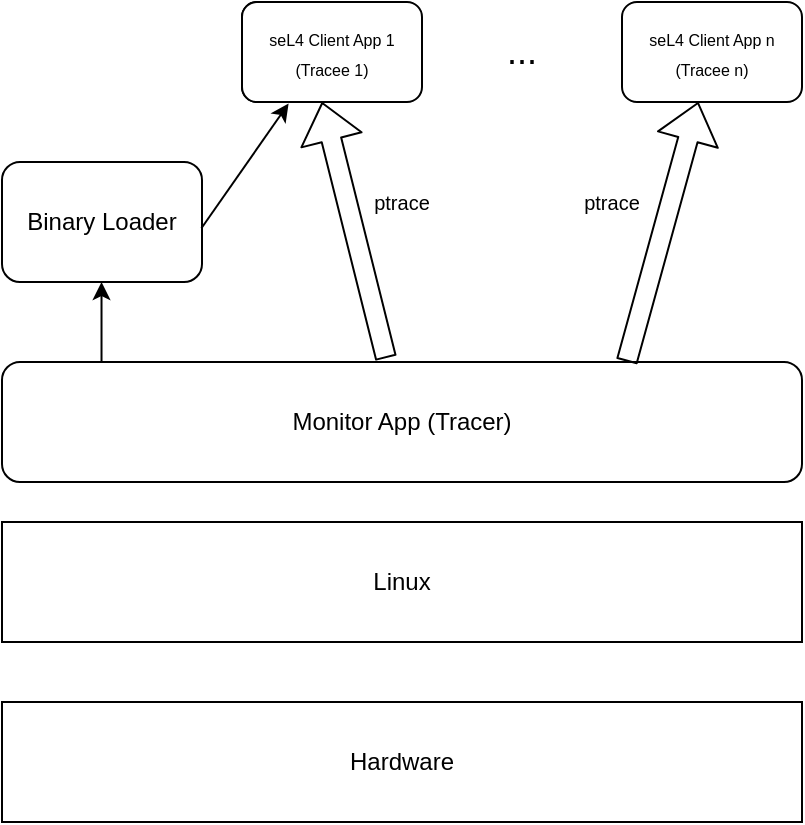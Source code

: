 <mxfile version="14.6.9" type="device"><diagram id="zfVFHoSF4CTN9CS5_xUi" name="Page-1"><mxGraphModel dx="734" dy="414" grid="1" gridSize="10" guides="1" tooltips="1" connect="1" arrows="1" fold="1" page="1" pageScale="1" pageWidth="850" pageHeight="1100" math="0" shadow="0"><root><mxCell id="0"/><mxCell id="1" parent="0"/><mxCell id="UE8tgz7V38hygL4Vp-BY-1" value="Monitor App (Tracer)" style="rounded=1;whiteSpace=wrap;html=1;" parent="1" vertex="1"><mxGeometry x="120" y="360" width="400" height="60" as="geometry"/></mxCell><mxCell id="UE8tgz7V38hygL4Vp-BY-2" value="Linux" style="rounded=0;whiteSpace=wrap;html=1;" parent="1" vertex="1"><mxGeometry x="120" y="440" width="400" height="60" as="geometry"/></mxCell><mxCell id="UE8tgz7V38hygL4Vp-BY-3" value="Hardware" style="rounded=0;whiteSpace=wrap;html=1;" parent="1" vertex="1"><mxGeometry x="120" y="530" width="400" height="60" as="geometry"/></mxCell><mxCell id="UE8tgz7V38hygL4Vp-BY-5" value="Binary Loader" style="rounded=1;whiteSpace=wrap;html=1;" parent="1" vertex="1"><mxGeometry x="120" y="260" width="100" height="60" as="geometry"/></mxCell><mxCell id="UE8tgz7V38hygL4Vp-BY-6" value="&lt;font style=&quot;font-size: 8px&quot;&gt;seL4 Client App1 (Tracee1)&lt;/font&gt;&lt;span style=&quot;color: rgba(0 , 0 , 0 , 0) ; font-family: monospace ; font-size: 0px&quot;&gt;%3CmxGraphModel%3E%3Croot%3E%3CmxCell%20id%3D%220%22%2F%3E%3CmxCell%20id%3D%221%22%20parent%3D%220%22%2F%3E%3CmxCell%20id%3D%222%22%20value%3D%22Binary%20Loder%22%20style%3D%22rounded%3D1%3BwhiteSpace%3Dwrap%3Bhtml%3D1%3B%22%20vertex%3D%221%22%20parent%3D%221%22%3E%3CmxGeometry%20x%3D%22280%22%20y%3D%22290%22%20width%3D%22150%22%20height%3D%2240%22%20as%3D%22geometry%22%2F%3E%3C%2FmxCell%3E%3CmxCell%20id%3D%223%22%20value%3D%22seL4%20Client%20App%20(Tracee)%22%20style%3D%22rounded%3D1%3BwhiteSpace%3Dwrap%3Bhtml%3D1%3B%22%20vertex%3D%221%22%20parent%3D%221%22%3E%3CmxGeometry%20x%3D%22280%22%20y%3D%22180%22%20width%3D%22150%22%20height%3D%2250%22%20as%3D%22geometry%22%2F%3E%3C%2FmxCell%3E%3CmxCell%20id%3D%224%22%20value%3D%22%22%20style%3D%22endArrow%3Dclassic%3Bhtml%3D1%3BentryX%3D0.466%3BentryY%3D1.016%3BentryDx%3D0%3BentryDy%3D0%3BentryPerimeter%3D0%3BexitX%3D0.467%3BexitY%3D0.007%3BexitDx%3D0%3BexitDy%3D0%3BexitPerimeter%3D0%3B%22%20edge%3D%221%22%20source%3D%222%22%20target%3D%223%22%20parent%3D%221%22%3E%3CmxGeometry%20width%3D%2250%22%20height%3D%2250%22%20relative%3D%221%22%20as%3D%22geometry%22%3E%3CmxPoint%20x%3D%22359%22%20y%3D%22290%22%20as%3D%22sourcePoint%22%2F%3E%3CmxPoint%20x%3D%22359.2%22%20y%3D%22233.8%22%20as%3D%22targetPoint%22%2F%3E%3C%2FmxGeometry%3E%3C%2FmxCell%3E%3C%2Froot%3E%3C%2FmxGraphModel%3E&lt;/span&gt;" style="rounded=1;whiteSpace=wrap;html=1;" parent="1" vertex="1"><mxGeometry x="240" y="180" width="50" height="50" as="geometry"/></mxCell><mxCell id="UE8tgz7V38hygL4Vp-BY-7" value="" style="endArrow=classic;html=1;entryX=0.466;entryY=1.016;entryDx=0;entryDy=0;entryPerimeter=0;exitX=0.997;exitY=0.552;exitDx=0;exitDy=0;exitPerimeter=0;" parent="1" source="UE8tgz7V38hygL4Vp-BY-5" target="UE8tgz7V38hygL4Vp-BY-6" edge="1"><mxGeometry width="50" height="50" relative="1" as="geometry"><mxPoint x="199" y="260" as="sourcePoint"/><mxPoint x="199.2" y="203.8" as="targetPoint"/></mxGeometry></mxCell><mxCell id="Ucl612g9BCSmGVaXGZpi-8" value="&lt;font style=&quot;font-size: 18px&quot;&gt;...&lt;/font&gt;" style="text;html=1;strokeColor=none;fillColor=none;align=center;verticalAlign=middle;whiteSpace=wrap;rounded=0;" parent="1" vertex="1"><mxGeometry x="350" y="195" width="60" height="20" as="geometry"/></mxCell><mxCell id="Ucl612g9BCSmGVaXGZpi-10" value="" style="endArrow=classic;html=1;" parent="1" edge="1"><mxGeometry width="50" height="50" relative="1" as="geometry"><mxPoint x="169.76" y="360" as="sourcePoint"/><mxPoint x="169.76" y="320" as="targetPoint"/></mxGeometry></mxCell><mxCell id="Ucl612g9BCSmGVaXGZpi-12" value="" style="shape=flexArrow;endArrow=classic;html=1;exitX=0.48;exitY=-0.032;exitDx=0;exitDy=0;exitPerimeter=0;" parent="1" source="UE8tgz7V38hygL4Vp-BY-1" edge="1"><mxGeometry width="50" height="50" relative="1" as="geometry"><mxPoint x="300" y="310" as="sourcePoint"/><mxPoint x="280" y="230" as="targetPoint"/></mxGeometry></mxCell><mxCell id="Ucl612g9BCSmGVaXGZpi-14" value="&lt;font style=&quot;font-size: 10px&quot;&gt;ptrace&lt;/font&gt;" style="text;html=1;strokeColor=none;fillColor=none;align=center;verticalAlign=middle;whiteSpace=wrap;rounded=0;" parent="1" vertex="1"><mxGeometry x="300" y="270" width="40" height="20" as="geometry"/></mxCell><mxCell id="Ucl612g9BCSmGVaXGZpi-15" value="&lt;font style=&quot;font-size: 8px&quot;&gt;seL4 Client App 1 (Tracee 1)&lt;/font&gt;&lt;span style=&quot;color: rgba(0 , 0 , 0 , 0) ; font-family: monospace ; font-size: 0px&quot;&gt;%3CmxGraphModel%3E%3Croot%3E%3CmxCell%20id%3D%220%22%2F%3E%3CmxCell%20id%3D%221%22%20parent%3D%220%22%2F%3E%3CmxCell%20id%3D%222%22%20value%3D%22Binary%20Loder%22%20style%3D%22rounded%3D1%3BwhiteSpace%3Dwrap%3Bhtml%3D1%3B%22%20vertex%3D%221%22%20parent%3D%221%22%3E%3CmxGeometry%20x%3D%22280%22%20y%3D%22290%22%20width%3D%22150%22%20height%3D%2240%22%20as%3D%22geometry%22%2F%3E%3C%2FmxCell%3E%3CmxCell%20id%3D%223%22%20value%3D%22seL4%20Client%20App%20(Tracee)%22%20style%3D%22rounded%3D1%3BwhiteSpace%3Dwrap%3Bhtml%3D1%3B%22%20vertex%3D%221%22%20parent%3D%221%22%3E%3CmxGeometry%20x%3D%22280%22%20y%3D%22180%22%20width%3D%22150%22%20height%3D%2250%22%20as%3D%22geometry%22%2F%3E%3C%2FmxCell%3E%3CmxCell%20id%3D%224%22%20value%3D%22%22%20style%3D%22endArrow%3Dclassic%3Bhtml%3D1%3BentryX%3D0.466%3BentryY%3D1.016%3BentryDx%3D0%3BentryDy%3D0%3BentryPerimeter%3D0%3BexitX%3D0.467%3BexitY%3D0.007%3BexitDx%3D0%3BexitDy%3D0%3BexitPerimeter%3D0%3B%22%20edge%3D%221%22%20source%3D%222%22%20target%3D%223%22%20parent%3D%221%22%3E%3CmxGeometry%20width%3D%2250%22%20height%3D%2250%22%20relative%3D%221%22%20as%3D%22geometry%22%3E%3CmxPoint%20x%3D%22359%22%20y%3D%22290%22%20as%3D%22sourcePoint%22%2F%3E%3CmxPoint%20x%3D%22359.2%22%20y%3D%22233.8%22%20as%3D%22targetPoint%22%2F%3E%3C%2FmxGeometry%3E%3C%2FmxCell%3E%3C%2Froot%3E%3C%2FmxGraphModel%3E&lt;/span&gt;" style="rounded=1;whiteSpace=wrap;html=1;" parent="1" vertex="1"><mxGeometry x="240" y="180" width="90" height="50" as="geometry"/></mxCell><mxCell id="Ucl612g9BCSmGVaXGZpi-7" value="&lt;font style=&quot;font-size: 8px&quot;&gt;seL4 Client App n (Tracee n)&lt;/font&gt;&lt;span style=&quot;color: rgba(0 , 0 , 0 , 0) ; font-family: monospace ; font-size: 0px&quot;&gt;%3CmxGraphModel%3E%3Croot%3E%3CmxCell%20id%3D%220%22%2F%3E%3CmxCell%20id%3D%221%22%20parent%3D%220%22%2F%3E%3CmxCell%20id%3D%222%22%20value%3D%22Binary%20Loder%22%20style%3D%22rounded%3D1%3BwhiteSpace%3Dwrap%3Bhtml%3D1%3B%22%20vertex%3D%221%22%20parent%3D%221%22%3E%3CmxGeometry%20x%3D%22280%22%20y%3D%22290%22%20width%3D%22150%22%20height%3D%2240%22%20as%3D%22geometry%22%2F%3E%3C%2FmxCell%3E%3CmxCell%20id%3D%223%22%20value%3D%22seL4%20Client%20App%20(Tracee)%22%20style%3D%22rounded%3D1%3BwhiteSpace%3Dwrap%3Bhtml%3D1%3B%22%20vertex%3D%221%22%20parent%3D%221%22%3E%3CmxGeometry%20x%3D%22280%22%20y%3D%22180%22%20width%3D%22150%22%20height%3D%2250%22%20as%3D%22geometry%22%2F%3E%3C%2FmxCell%3E%3CmxCell%20id%3D%224%22%20value%3D%22%22%20style%3D%22endArrow%3Dclassic%3Bhtml%3D1%3BentryX%3D0.466%3BentryY%3D1.016%3BentryDx%3D0%3BentryDy%3D0%3BentryPerimeter%3D0%3BexitX%3D0.467%3BexitY%3D0.007%3BexitDx%3D0%3BexitDy%3D0%3BexitPerimeter%3D0%3B%22%20edge%3D%221%22%20source%3D%222%22%20target%3D%223%22%20parent%3D%221%22%3E%3CmxGeometry%20width%3D%2250%22%20height%3D%2250%22%20relative%3D%221%22%20as%3D%22geometry%22%3E%3CmxPoint%20x%3D%22359%22%20y%3D%22290%22%20as%3D%22sourcePoint%22%2F%3E%3CmxPoint%20x%3D%22359.2%22%20y%3D%22233.8%22%20as%3D%22targetPoint%22%2F%3E%3C%2FmxGeometry%3E%3C%2FmxCell%3E%3C%2Froot%3E%3C%2FmxGraphModel%3E&lt;/span&gt;" style="rounded=1;whiteSpace=wrap;html=1;gradientColor=#ffffff;" parent="1" vertex="1"><mxGeometry x="430" y="180" width="90" height="50" as="geometry"/></mxCell><mxCell id="Ucl612g9BCSmGVaXGZpi-16" value="" style="shape=flexArrow;endArrow=classic;html=1;exitX=0.781;exitY=-0.003;exitDx=0;exitDy=0;exitPerimeter=0;" parent="1" source="UE8tgz7V38hygL4Vp-BY-1" target="Ucl612g9BCSmGVaXGZpi-7" edge="1"><mxGeometry width="50" height="50" relative="1" as="geometry"><mxPoint x="392" y="358.08" as="sourcePoint"/><mxPoint x="360" y="230" as="targetPoint"/></mxGeometry></mxCell><mxCell id="Ucl612g9BCSmGVaXGZpi-18" value="&lt;font style=&quot;font-size: 10px&quot;&gt;ptrace&lt;/font&gt;" style="text;html=1;strokeColor=none;fillColor=none;align=center;verticalAlign=middle;whiteSpace=wrap;rounded=0;" parent="1" vertex="1"><mxGeometry x="405" y="270" width="40" height="20" as="geometry"/></mxCell></root></mxGraphModel></diagram></mxfile>